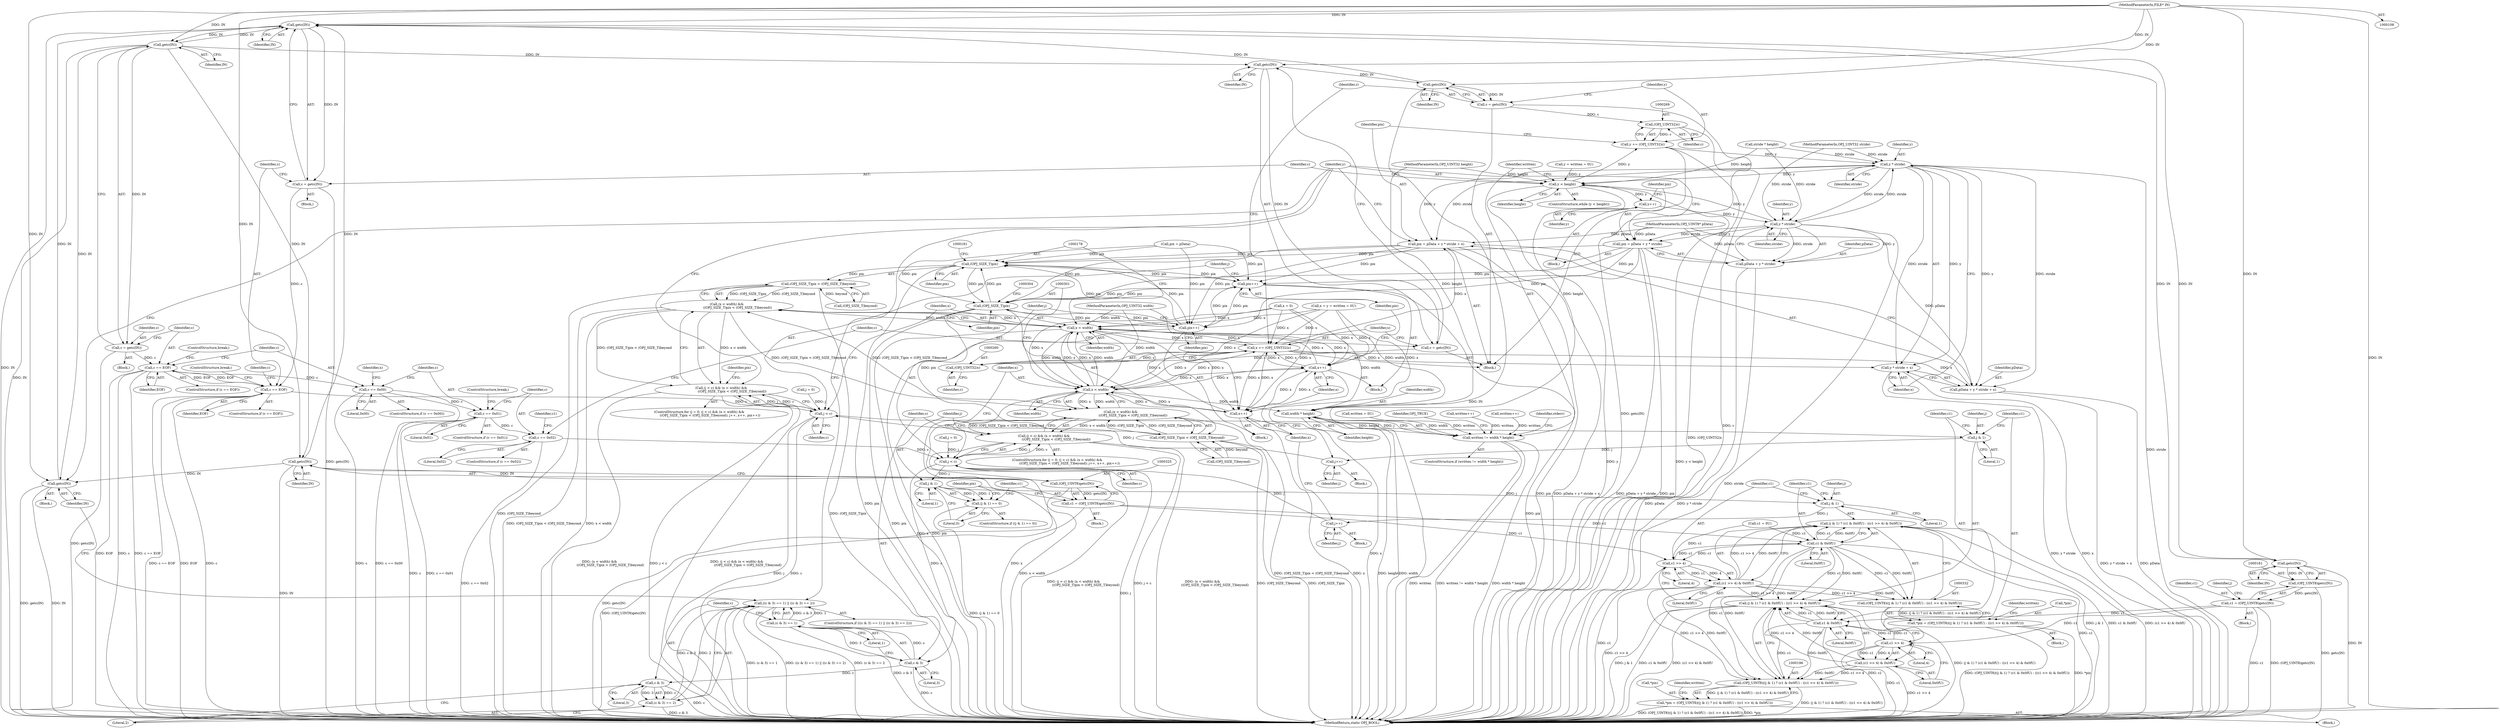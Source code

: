 digraph "0_openjpeg_cbe7384016083eac16078b359acd7a842253d503@API" {
"1000145" [label="(Call,getc(IN))"];
"1000360" [label="(Call,getc(IN))"];
"1000215" [label="(Call,getc(IN))"];
"1000145" [label="(Call,getc(IN))"];
"1000264" [label="(Call,getc(IN))"];
"1000255" [label="(Call,getc(IN))"];
"1000109" [label="(MethodParameterIn,FILE* IN)"];
"1000326" [label="(Call,getc(IN))"];
"1000162" [label="(Call,getc(IN))"];
"1000143" [label="(Call,c = getc(IN))"];
"1000148" [label="(Call,c == EOF)"];
"1000169" [label="(Call,j < c)"];
"1000168" [label="(Call,(j < c) && (x < width) &&\n                     ((OPJ_SIZE_T)pix < (OPJ_SIZE_T)beyond))"];
"1000198" [label="(Call,j & 1)"];
"1000184" [label="(Call,j++)"];
"1000218" [label="(Call,c == EOF)"];
"1000224" [label="(Call,c == 0x00)"];
"1000242" [label="(Call,c == 0x01)"];
"1000249" [label="(Call,c == 0x02)"];
"1000292" [label="(Call,j < c)"];
"1000291" [label="(Call,(j < c) && (x < width) &&\n                        ((OPJ_SIZE_T)pix < (OPJ_SIZE_T)beyond))"];
"1000317" [label="(Call,j & 1)"];
"1000316" [label="(Call,(j & 1) == 0)"];
"1000334" [label="(Call,j & 1)"];
"1000307" [label="(Call,j++)"];
"1000350" [label="(Call,c & 3)"];
"1000349" [label="(Call,(c & 3) == 1)"];
"1000348" [label="(Call,((c & 3) == 1) || ((c & 3) == 2))"];
"1000355" [label="(Call,c & 3)"];
"1000354" [label="(Call,(c & 3) == 2)"];
"1000213" [label="(Call,c = getc(IN))"];
"1000253" [label="(Call,c = getc(IN))"];
"1000259" [label="(Call,(OPJ_UINT32)c)"];
"1000257" [label="(Call,x += (OPJ_UINT32)c)"];
"1000173" [label="(Call,x < width)"];
"1000172" [label="(Call,(x < width) &&\n                     ((OPJ_SIZE_T)pix < (OPJ_SIZE_T)beyond))"];
"1000295" [label="(Call,(x < width) &&\n                        ((OPJ_SIZE_T)pix < (OPJ_SIZE_T)beyond))"];
"1000187" [label="(Call,x++)"];
"1000296" [label="(Call,x < width)"];
"1000310" [label="(Call,x++)"];
"1000365" [label="(Call,width * height)"];
"1000363" [label="(Call,written != width * height)"];
"1000271" [label="(Call,pix = pData + y * stride + x)"];
"1000177" [label="(Call,(OPJ_SIZE_T)pix)"];
"1000176" [label="(Call,(OPJ_SIZE_T)pix < (OPJ_SIZE_T)beyond)"];
"1000189" [label="(Call,pix++)"];
"1000300" [label="(Call,(OPJ_SIZE_T)pix)"];
"1000299" [label="(Call,(OPJ_SIZE_T)pix < (OPJ_SIZE_T)beyond)"];
"1000312" [label="(Call,pix++)"];
"1000273" [label="(Call,pData + y * stride + x)"];
"1000275" [label="(Call,y * stride + x)"];
"1000262" [label="(Call,c = getc(IN))"];
"1000268" [label="(Call,(OPJ_UINT32)c)"];
"1000266" [label="(Call,y += (OPJ_UINT32)c)"];
"1000276" [label="(Call,y * stride)"];
"1000138" [label="(Call,y < height)"];
"1000231" [label="(Call,y++)"];
"1000237" [label="(Call,y * stride)"];
"1000233" [label="(Call,pix = pData + y * stride)"];
"1000235" [label="(Call,pData + y * stride)"];
"1000324" [label="(Call,(OPJ_UINT8)getc(IN))"];
"1000322" [label="(Call,c1 = (OPJ_UINT8)getc(IN))"];
"1000337" [label="(Call,c1 & 0x0fU)"];
"1000195" [label="(Call,(OPJ_UINT8)((j & 1) ? (c1 & 0x0fU) : ((c1 >> 4) & 0x0fU)))"];
"1000192" [label="(Call,*pix = (OPJ_UINT8)((j & 1) ? (c1 & 0x0fU) : ((c1 >> 4) & 0x0fU)))"];
"1000197" [label="(Call,(j & 1) ? (c1 & 0x0fU) : ((c1 >> 4) & 0x0fU))"];
"1000331" [label="(Call,(OPJ_UINT8)((j & 1) ? (c1 & 0x0fU) : ((c1 >> 4) & 0x0fU)))"];
"1000328" [label="(Call,*pix = (OPJ_UINT8)((j & 1) ? (c1 & 0x0fU) : ((c1 >> 4) & 0x0fU)))"];
"1000333" [label="(Call,(j & 1) ? (c1 & 0x0fU) : ((c1 >> 4) & 0x0fU))"];
"1000341" [label="(Call,c1 >> 4)"];
"1000340" [label="(Call,(c1 >> 4) & 0x0fU)"];
"1000160" [label="(Call,(OPJ_UINT8)getc(IN))"];
"1000158" [label="(Call,c1 = (OPJ_UINT8)getc(IN))"];
"1000201" [label="(Call,c1 & 0x0fU)"];
"1000205" [label="(Call,c1 >> 4)"];
"1000204" [label="(Call,(c1 >> 4) & 0x0fU)"];
"1000224" [label="(Call,c == 0x00)"];
"1000227" [label="(Block,)"];
"1000204" [label="(Call,(c1 >> 4) & 0x0fU)"];
"1000124" [label="(Call,stride * height)"];
"1000177" [label="(Call,(OPJ_SIZE_T)pix)"];
"1000241" [label="(ControlStructure,if (c == 0x01))"];
"1000226" [label="(Literal,0x00)"];
"1000359" [label="(Block,)"];
"1000275" [label="(Call,y * stride + x)"];
"1000137" [label="(ControlStructure,while (y < height))"];
"1000279" [label="(Identifier,x)"];
"1000277" [label="(Identifier,y)"];
"1000134" [label="(Call,written = 0U)"];
"1000252" [label="(Block,)"];
"1000367" [label="(Identifier,height)"];
"1000203" [label="(Literal,0x0fU)"];
"1000264" [label="(Call,getc(IN))"];
"1000166" [label="(Identifier,j)"];
"1000257" [label="(Call,x += (OPJ_UINT32)c)"];
"1000335" [label="(Identifier,j)"];
"1000357" [label="(Literal,3)"];
"1000187" [label="(Call,x++)"];
"1000250" [label="(Identifier,c)"];
"1000272" [label="(Identifier,pix)"];
"1000183" [label="(Block,)"];
"1000127" [label="(Call,pix = pData)"];
"1000364" [label="(Identifier,written)"];
"1000201" [label="(Call,c1 & 0x0fU)"];
"1000302" [label="(Identifier,pix)"];
"1000213" [label="(Call,c = getc(IN))"];
"1000375" [label="(Identifier,OPJ_TRUE)"];
"1000233" [label="(Call,pix = pData + y * stride)"];
"1000139" [label="(Identifier,y)"];
"1000175" [label="(Identifier,width)"];
"1000298" [label="(Identifier,width)"];
"1000362" [label="(ControlStructure,if (written != width * height))"];
"1000180" [label="(Call,(OPJ_SIZE_T)beyond)"];
"1000297" [label="(Identifier,x)"];
"1000312" [label="(Call,pix++)"];
"1000109" [label="(MethodParameterIn,FILE* IN)"];
"1000132" [label="(Call,y = written = 0U)"];
"1000268" [label="(Call,(OPJ_UINT32)c)"];
"1000225" [label="(Identifier,c)"];
"1000308" [label="(Identifier,j)"];
"1000188" [label="(Identifier,x)"];
"1000172" [label="(Call,(x < width) &&\n                     ((OPJ_SIZE_T)pix < (OPJ_SIZE_T)beyond))"];
"1000355" [label="(Call,c & 3)"];
"1000246" [label="(ControlStructure,break;)"];
"1000179" [label="(Identifier,pix)"];
"1000322" [label="(Call,c1 = (OPJ_UINT8)getc(IN))"];
"1000222" [label="(ControlStructure,break;)"];
"1000316" [label="(Call,(j & 1) == 0)"];
"1000270" [label="(Identifier,c)"];
"1000185" [label="(Identifier,j)"];
"1000339" [label="(Literal,0x0fU)"];
"1000199" [label="(Identifier,j)"];
"1000165" [label="(Call,j = 0)"];
"1000209" [label="(Call,written++)"];
"1000361" [label="(Identifier,IN)"];
"1000258" [label="(Identifier,x)"];
"1000173" [label="(Call,x < width)"];
"1000330" [label="(Identifier,pix)"];
"1000299" [label="(Call,(OPJ_SIZE_T)pix < (OPJ_SIZE_T)beyond)"];
"1000194" [label="(Identifier,pix)"];
"1000336" [label="(Literal,1)"];
"1000265" [label="(Identifier,IN)"];
"1000366" [label="(Identifier,width)"];
"1000329" [label="(Call,*pix)"];
"1000168" [label="(Call,(j < c) && (x < width) &&\n                     ((OPJ_SIZE_T)pix < (OPJ_SIZE_T)beyond))"];
"1000324" [label="(Call,(OPJ_UINT8)getc(IN))"];
"1000152" [label="(ControlStructure,break;)"];
"1000253" [label="(Call,c = getc(IN))"];
"1000212" [label="(Block,)"];
"1000333" [label="(Call,(j & 1) ? (c1 & 0x0fU) : ((c1 >> 4) & 0x0fU))"];
"1000159" [label="(Identifier,c1)"];
"1000198" [label="(Call,j & 1)"];
"1000261" [label="(Identifier,c)"];
"1000140" [label="(Identifier,height)"];
"1000191" [label="(Block,)"];
"1000162" [label="(Call,getc(IN))"];
"1000327" [label="(Identifier,IN)"];
"1000217" [label="(ControlStructure,if (c == EOF))"];
"1000138" [label="(Call,y < height)"];
"1000341" [label="(Call,c1 >> 4)"];
"1000144" [label="(Identifier,c)"];
"1000229" [label="(Identifier,x)"];
"1000345" [label="(Call,written++)"];
"1000259" [label="(Call,(OPJ_UINT32)c)"];
"1000189" [label="(Call,pix++)"];
"1000376" [label="(MethodReturn,static OPJ_BOOL)"];
"1000235" [label="(Call,pData + y * stride)"];
"1000323" [label="(Identifier,c1)"];
"1000326" [label="(Call,getc(IN))"];
"1000242" [label="(Call,c == 0x01)"];
"1000306" [label="(Block,)"];
"1000352" [label="(Literal,3)"];
"1000284" [label="(Call,c1 = 0U)"];
"1000148" [label="(Call,c == EOF)"];
"1000228" [label="(Call,x = 0)"];
"1000350" [label="(Call,c & 3)"];
"1000287" [label="(ControlStructure,for (j = 0; (j < c) && (x < width) &&\n                        ((OPJ_SIZE_T)pix < (OPJ_SIZE_T)beyond); j++, x++, pix++))"];
"1000300" [label="(Call,(OPJ_SIZE_T)pix)"];
"1000303" [label="(Call,(OPJ_SIZE_T)beyond)"];
"1000232" [label="(Identifier,y)"];
"1000154" [label="(Identifier,c)"];
"1000334" [label="(Call,j & 1)"];
"1000216" [label="(Identifier,IN)"];
"1000169" [label="(Call,j < c)"];
"1000263" [label="(Identifier,c)"];
"1000143" [label="(Call,c = getc(IN))"];
"1000190" [label="(Identifier,pix)"];
"1000267" [label="(Identifier,y)"];
"1000254" [label="(Identifier,c)"];
"1000285" [label="(Identifier,c1)"];
"1000291" [label="(Call,(j < c) && (x < width) &&\n                        ((OPJ_SIZE_T)pix < (OPJ_SIZE_T)beyond))"];
"1000141" [label="(Block,)"];
"1000200" [label="(Literal,1)"];
"1000186" [label="(Block,)"];
"1000184" [label="(Call,j++)"];
"1000309" [label="(Block,)"];
"1000195" [label="(Call,(OPJ_UINT8)((j & 1) ? (c1 & 0x0fU) : ((c1 >> 4) & 0x0fU)))"];
"1000342" [label="(Identifier,c1)"];
"1000343" [label="(Literal,4)"];
"1000314" [label="(Block,)"];
"1000155" [label="(Block,)"];
"1000337" [label="(Call,c1 & 0x0fU)"];
"1000292" [label="(Call,j < c)"];
"1000110" [label="(MethodParameterIn,OPJ_UINT8* pData)"];
"1000315" [label="(ControlStructure,if ((j & 1) == 0))"];
"1000266" [label="(Call,y += (OPJ_UINT32)c)"];
"1000344" [label="(Literal,0x0fU)"];
"1000234" [label="(Identifier,pix)"];
"1000197" [label="(Call,(j & 1) ? (c1 & 0x0fU) : ((c1 >> 4) & 0x0fU))"];
"1000248" [label="(ControlStructure,if (c == 0x02))"];
"1000244" [label="(Literal,0x01)"];
"1000318" [label="(Identifier,j)"];
"1000176" [label="(Call,(OPJ_SIZE_T)pix < (OPJ_SIZE_T)beyond)"];
"1000363" [label="(Call,written != width * height)"];
"1000170" [label="(Identifier,j)"];
"1000146" [label="(Identifier,IN)"];
"1000351" [label="(Identifier,c)"];
"1000112" [label="(MethodParameterIn,OPJ_UINT32 width)"];
"1000346" [label="(Identifier,written)"];
"1000158" [label="(Call,c1 = (OPJ_UINT8)getc(IN))"];
"1000349" [label="(Call,(c & 3) == 1)"];
"1000163" [label="(Identifier,IN)"];
"1000149" [label="(Identifier,c)"];
"1000271" [label="(Call,pix = pData + y * stride + x)"];
"1000238" [label="(Identifier,y)"];
"1000293" [label="(Identifier,j)"];
"1000223" [label="(ControlStructure,if (c == 0x00))"];
"1000365" [label="(Call,width * height)"];
"1000147" [label="(ControlStructure,if (c == EOF))"];
"1000193" [label="(Call,*pix)"];
"1000276" [label="(Call,y * stride)"];
"1000207" [label="(Literal,4)"];
"1000262" [label="(Call,c = getc(IN))"];
"1000320" [label="(Literal,0)"];
"1000347" [label="(ControlStructure,if (((c & 3) == 1) || ((c & 3) == 2)))"];
"1000255" [label="(Call,getc(IN))"];
"1000294" [label="(Identifier,c)"];
"1000288" [label="(Call,j = 0)"];
"1000338" [label="(Identifier,c1)"];
"1000192" [label="(Call,*pix = (OPJ_UINT8)((j & 1) ? (c1 & 0x0fU) : ((c1 >> 4) & 0x0fU)))"];
"1000239" [label="(Identifier,stride)"];
"1000348" [label="(Call,((c & 3) == 1) || ((c & 3) == 2))"];
"1000321" [label="(Block,)"];
"1000220" [label="(Identifier,EOF)"];
"1000150" [label="(Identifier,EOF)"];
"1000218" [label="(Call,c == EOF)"];
"1000313" [label="(Identifier,pix)"];
"1000210" [label="(Identifier,written)"];
"1000295" [label="(Call,(x < width) &&\n                        ((OPJ_SIZE_T)pix < (OPJ_SIZE_T)beyond))"];
"1000296" [label="(Call,x < width)"];
"1000354" [label="(Call,(c & 3) == 2)"];
"1000164" [label="(ControlStructure,for (j = 0; (j < c) && (x < width) &&\n                     ((OPJ_SIZE_T)pix < (OPJ_SIZE_T)beyond); j++, x++, pix++))"];
"1000174" [label="(Identifier,x)"];
"1000251" [label="(Literal,0x02)"];
"1000256" [label="(Identifier,IN)"];
"1000219" [label="(Identifier,c)"];
"1000145" [label="(Call,getc(IN))"];
"1000171" [label="(Identifier,c)"];
"1000311" [label="(Identifier,x)"];
"1000214" [label="(Identifier,c)"];
"1000130" [label="(Call,x = y = written = 0U)"];
"1000205" [label="(Call,c1 >> 4)"];
"1000236" [label="(Identifier,pData)"];
"1000328" [label="(Call,*pix = (OPJ_UINT8)((j & 1) ? (c1 & 0x0fU) : ((c1 >> 4) & 0x0fU)))"];
"1000249" [label="(Call,c == 0x02)"];
"1000370" [label="(Identifier,stderr)"];
"1000273" [label="(Call,pData + y * stride + x)"];
"1000356" [label="(Identifier,c)"];
"1000358" [label="(Literal,2)"];
"1000111" [label="(MethodParameterIn,OPJ_UINT32 stride)"];
"1000231" [label="(Call,y++)"];
"1000215" [label="(Call,getc(IN))"];
"1000237" [label="(Call,y * stride)"];
"1000206" [label="(Identifier,c1)"];
"1000319" [label="(Literal,1)"];
"1000331" [label="(Call,(OPJ_UINT8)((j & 1) ? (c1 & 0x0fU) : ((c1 >> 4) & 0x0fU)))"];
"1000113" [label="(MethodParameterIn,OPJ_UINT32 height)"];
"1000243" [label="(Identifier,c)"];
"1000340" [label="(Call,(c1 >> 4) & 0x0fU)"];
"1000317" [label="(Call,j & 1)"];
"1000360" [label="(Call,getc(IN))"];
"1000208" [label="(Literal,0x0fU)"];
"1000278" [label="(Identifier,stride)"];
"1000160" [label="(Call,(OPJ_UINT8)getc(IN))"];
"1000307" [label="(Call,j++)"];
"1000353" [label="(Literal,1)"];
"1000202" [label="(Identifier,c1)"];
"1000274" [label="(Identifier,pData)"];
"1000310" [label="(Call,x++)"];
"1000145" -> "1000143"  [label="AST: "];
"1000145" -> "1000146"  [label="CFG: "];
"1000146" -> "1000145"  [label="AST: "];
"1000143" -> "1000145"  [label="CFG: "];
"1000145" -> "1000376"  [label="DDG: IN"];
"1000145" -> "1000143"  [label="DDG: IN"];
"1000360" -> "1000145"  [label="DDG: IN"];
"1000215" -> "1000145"  [label="DDG: IN"];
"1000264" -> "1000145"  [label="DDG: IN"];
"1000326" -> "1000145"  [label="DDG: IN"];
"1000162" -> "1000145"  [label="DDG: IN"];
"1000109" -> "1000145"  [label="DDG: IN"];
"1000145" -> "1000162"  [label="DDG: IN"];
"1000145" -> "1000215"  [label="DDG: IN"];
"1000360" -> "1000359"  [label="AST: "];
"1000360" -> "1000361"  [label="CFG: "];
"1000361" -> "1000360"  [label="AST: "];
"1000139" -> "1000360"  [label="CFG: "];
"1000360" -> "1000376"  [label="DDG: IN"];
"1000360" -> "1000376"  [label="DDG: getc(IN)"];
"1000215" -> "1000360"  [label="DDG: IN"];
"1000326" -> "1000360"  [label="DDG: IN"];
"1000109" -> "1000360"  [label="DDG: IN"];
"1000215" -> "1000213"  [label="AST: "];
"1000215" -> "1000216"  [label="CFG: "];
"1000216" -> "1000215"  [label="AST: "];
"1000213" -> "1000215"  [label="CFG: "];
"1000215" -> "1000376"  [label="DDG: IN"];
"1000215" -> "1000213"  [label="DDG: IN"];
"1000109" -> "1000215"  [label="DDG: IN"];
"1000215" -> "1000255"  [label="DDG: IN"];
"1000215" -> "1000326"  [label="DDG: IN"];
"1000264" -> "1000262"  [label="AST: "];
"1000264" -> "1000265"  [label="CFG: "];
"1000265" -> "1000264"  [label="AST: "];
"1000262" -> "1000264"  [label="CFG: "];
"1000264" -> "1000376"  [label="DDG: IN"];
"1000264" -> "1000262"  [label="DDG: IN"];
"1000255" -> "1000264"  [label="DDG: IN"];
"1000109" -> "1000264"  [label="DDG: IN"];
"1000255" -> "1000253"  [label="AST: "];
"1000255" -> "1000256"  [label="CFG: "];
"1000256" -> "1000255"  [label="AST: "];
"1000253" -> "1000255"  [label="CFG: "];
"1000255" -> "1000253"  [label="DDG: IN"];
"1000109" -> "1000255"  [label="DDG: IN"];
"1000109" -> "1000108"  [label="AST: "];
"1000109" -> "1000376"  [label="DDG: IN"];
"1000109" -> "1000162"  [label="DDG: IN"];
"1000109" -> "1000326"  [label="DDG: IN"];
"1000326" -> "1000324"  [label="AST: "];
"1000326" -> "1000327"  [label="CFG: "];
"1000327" -> "1000326"  [label="AST: "];
"1000324" -> "1000326"  [label="CFG: "];
"1000326" -> "1000376"  [label="DDG: IN"];
"1000326" -> "1000324"  [label="DDG: IN"];
"1000162" -> "1000160"  [label="AST: "];
"1000162" -> "1000163"  [label="CFG: "];
"1000163" -> "1000162"  [label="AST: "];
"1000160" -> "1000162"  [label="CFG: "];
"1000162" -> "1000376"  [label="DDG: IN"];
"1000162" -> "1000160"  [label="DDG: IN"];
"1000143" -> "1000141"  [label="AST: "];
"1000144" -> "1000143"  [label="AST: "];
"1000149" -> "1000143"  [label="CFG: "];
"1000143" -> "1000376"  [label="DDG: getc(IN)"];
"1000143" -> "1000148"  [label="DDG: c"];
"1000148" -> "1000147"  [label="AST: "];
"1000148" -> "1000150"  [label="CFG: "];
"1000149" -> "1000148"  [label="AST: "];
"1000150" -> "1000148"  [label="AST: "];
"1000152" -> "1000148"  [label="CFG: "];
"1000154" -> "1000148"  [label="CFG: "];
"1000148" -> "1000376"  [label="DDG: c"];
"1000148" -> "1000376"  [label="DDG: c == EOF"];
"1000148" -> "1000376"  [label="DDG: EOF"];
"1000218" -> "1000148"  [label="DDG: EOF"];
"1000148" -> "1000169"  [label="DDG: c"];
"1000148" -> "1000218"  [label="DDG: EOF"];
"1000169" -> "1000168"  [label="AST: "];
"1000169" -> "1000171"  [label="CFG: "];
"1000170" -> "1000169"  [label="AST: "];
"1000171" -> "1000169"  [label="AST: "];
"1000174" -> "1000169"  [label="CFG: "];
"1000168" -> "1000169"  [label="CFG: "];
"1000169" -> "1000376"  [label="DDG: c"];
"1000169" -> "1000376"  [label="DDG: j"];
"1000169" -> "1000168"  [label="DDG: j"];
"1000169" -> "1000168"  [label="DDG: c"];
"1000184" -> "1000169"  [label="DDG: j"];
"1000165" -> "1000169"  [label="DDG: j"];
"1000169" -> "1000198"  [label="DDG: j"];
"1000168" -> "1000164"  [label="AST: "];
"1000168" -> "1000172"  [label="CFG: "];
"1000172" -> "1000168"  [label="AST: "];
"1000139" -> "1000168"  [label="CFG: "];
"1000194" -> "1000168"  [label="CFG: "];
"1000168" -> "1000376"  [label="DDG: (j < c) && (x < width) &&\n                     ((OPJ_SIZE_T)pix < (OPJ_SIZE_T)beyond)"];
"1000168" -> "1000376"  [label="DDG: (x < width) &&\n                     ((OPJ_SIZE_T)pix < (OPJ_SIZE_T)beyond)"];
"1000168" -> "1000376"  [label="DDG: j < c"];
"1000172" -> "1000168"  [label="DDG: x < width"];
"1000172" -> "1000168"  [label="DDG: (OPJ_SIZE_T)pix < (OPJ_SIZE_T)beyond"];
"1000198" -> "1000197"  [label="AST: "];
"1000198" -> "1000200"  [label="CFG: "];
"1000199" -> "1000198"  [label="AST: "];
"1000200" -> "1000198"  [label="AST: "];
"1000202" -> "1000198"  [label="CFG: "];
"1000206" -> "1000198"  [label="CFG: "];
"1000198" -> "1000184"  [label="DDG: j"];
"1000184" -> "1000183"  [label="AST: "];
"1000184" -> "1000185"  [label="CFG: "];
"1000185" -> "1000184"  [label="AST: "];
"1000188" -> "1000184"  [label="CFG: "];
"1000218" -> "1000217"  [label="AST: "];
"1000218" -> "1000220"  [label="CFG: "];
"1000219" -> "1000218"  [label="AST: "];
"1000220" -> "1000218"  [label="AST: "];
"1000222" -> "1000218"  [label="CFG: "];
"1000225" -> "1000218"  [label="CFG: "];
"1000218" -> "1000376"  [label="DDG: c"];
"1000218" -> "1000376"  [label="DDG: c == EOF"];
"1000218" -> "1000376"  [label="DDG: EOF"];
"1000213" -> "1000218"  [label="DDG: c"];
"1000218" -> "1000224"  [label="DDG: c"];
"1000224" -> "1000223"  [label="AST: "];
"1000224" -> "1000226"  [label="CFG: "];
"1000225" -> "1000224"  [label="AST: "];
"1000226" -> "1000224"  [label="AST: "];
"1000229" -> "1000224"  [label="CFG: "];
"1000243" -> "1000224"  [label="CFG: "];
"1000224" -> "1000376"  [label="DDG: c"];
"1000224" -> "1000376"  [label="DDG: c == 0x00"];
"1000224" -> "1000242"  [label="DDG: c"];
"1000242" -> "1000241"  [label="AST: "];
"1000242" -> "1000244"  [label="CFG: "];
"1000243" -> "1000242"  [label="AST: "];
"1000244" -> "1000242"  [label="AST: "];
"1000246" -> "1000242"  [label="CFG: "];
"1000250" -> "1000242"  [label="CFG: "];
"1000242" -> "1000376"  [label="DDG: c == 0x01"];
"1000242" -> "1000376"  [label="DDG: c"];
"1000242" -> "1000249"  [label="DDG: c"];
"1000249" -> "1000248"  [label="AST: "];
"1000249" -> "1000251"  [label="CFG: "];
"1000250" -> "1000249"  [label="AST: "];
"1000251" -> "1000249"  [label="AST: "];
"1000254" -> "1000249"  [label="CFG: "];
"1000285" -> "1000249"  [label="CFG: "];
"1000249" -> "1000376"  [label="DDG: c == 0x02"];
"1000249" -> "1000292"  [label="DDG: c"];
"1000292" -> "1000291"  [label="AST: "];
"1000292" -> "1000294"  [label="CFG: "];
"1000293" -> "1000292"  [label="AST: "];
"1000294" -> "1000292"  [label="AST: "];
"1000297" -> "1000292"  [label="CFG: "];
"1000291" -> "1000292"  [label="CFG: "];
"1000292" -> "1000376"  [label="DDG: j"];
"1000292" -> "1000291"  [label="DDG: j"];
"1000292" -> "1000291"  [label="DDG: c"];
"1000288" -> "1000292"  [label="DDG: j"];
"1000307" -> "1000292"  [label="DDG: j"];
"1000292" -> "1000317"  [label="DDG: j"];
"1000292" -> "1000350"  [label="DDG: c"];
"1000291" -> "1000287"  [label="AST: "];
"1000291" -> "1000295"  [label="CFG: "];
"1000295" -> "1000291"  [label="AST: "];
"1000318" -> "1000291"  [label="CFG: "];
"1000351" -> "1000291"  [label="CFG: "];
"1000291" -> "1000376"  [label="DDG: (j < c) && (x < width) &&\n                        ((OPJ_SIZE_T)pix < (OPJ_SIZE_T)beyond)"];
"1000291" -> "1000376"  [label="DDG: j < c"];
"1000291" -> "1000376"  [label="DDG: (x < width) &&\n                        ((OPJ_SIZE_T)pix < (OPJ_SIZE_T)beyond)"];
"1000295" -> "1000291"  [label="DDG: x < width"];
"1000295" -> "1000291"  [label="DDG: (OPJ_SIZE_T)pix < (OPJ_SIZE_T)beyond"];
"1000317" -> "1000316"  [label="AST: "];
"1000317" -> "1000319"  [label="CFG: "];
"1000318" -> "1000317"  [label="AST: "];
"1000319" -> "1000317"  [label="AST: "];
"1000320" -> "1000317"  [label="CFG: "];
"1000317" -> "1000316"  [label="DDG: j"];
"1000317" -> "1000316"  [label="DDG: 1"];
"1000317" -> "1000334"  [label="DDG: j"];
"1000316" -> "1000315"  [label="AST: "];
"1000316" -> "1000320"  [label="CFG: "];
"1000320" -> "1000316"  [label="AST: "];
"1000323" -> "1000316"  [label="CFG: "];
"1000330" -> "1000316"  [label="CFG: "];
"1000316" -> "1000376"  [label="DDG: (j & 1) == 0"];
"1000334" -> "1000333"  [label="AST: "];
"1000334" -> "1000336"  [label="CFG: "];
"1000335" -> "1000334"  [label="AST: "];
"1000336" -> "1000334"  [label="AST: "];
"1000338" -> "1000334"  [label="CFG: "];
"1000342" -> "1000334"  [label="CFG: "];
"1000334" -> "1000307"  [label="DDG: j"];
"1000307" -> "1000306"  [label="AST: "];
"1000307" -> "1000308"  [label="CFG: "];
"1000308" -> "1000307"  [label="AST: "];
"1000311" -> "1000307"  [label="CFG: "];
"1000350" -> "1000349"  [label="AST: "];
"1000350" -> "1000352"  [label="CFG: "];
"1000351" -> "1000350"  [label="AST: "];
"1000352" -> "1000350"  [label="AST: "];
"1000353" -> "1000350"  [label="CFG: "];
"1000350" -> "1000376"  [label="DDG: c"];
"1000350" -> "1000349"  [label="DDG: c"];
"1000350" -> "1000349"  [label="DDG: 3"];
"1000350" -> "1000355"  [label="DDG: c"];
"1000349" -> "1000348"  [label="AST: "];
"1000349" -> "1000353"  [label="CFG: "];
"1000353" -> "1000349"  [label="AST: "];
"1000356" -> "1000349"  [label="CFG: "];
"1000348" -> "1000349"  [label="CFG: "];
"1000349" -> "1000376"  [label="DDG: c & 3"];
"1000349" -> "1000348"  [label="DDG: c & 3"];
"1000349" -> "1000348"  [label="DDG: 1"];
"1000348" -> "1000347"  [label="AST: "];
"1000348" -> "1000354"  [label="CFG: "];
"1000354" -> "1000348"  [label="AST: "];
"1000139" -> "1000348"  [label="CFG: "];
"1000361" -> "1000348"  [label="CFG: "];
"1000348" -> "1000376"  [label="DDG: (c & 3) == 1"];
"1000348" -> "1000376"  [label="DDG: ((c & 3) == 1) || ((c & 3) == 2)"];
"1000348" -> "1000376"  [label="DDG: (c & 3) == 2"];
"1000354" -> "1000348"  [label="DDG: c & 3"];
"1000354" -> "1000348"  [label="DDG: 2"];
"1000355" -> "1000354"  [label="AST: "];
"1000355" -> "1000357"  [label="CFG: "];
"1000356" -> "1000355"  [label="AST: "];
"1000357" -> "1000355"  [label="AST: "];
"1000358" -> "1000355"  [label="CFG: "];
"1000355" -> "1000376"  [label="DDG: c"];
"1000355" -> "1000354"  [label="DDG: c"];
"1000355" -> "1000354"  [label="DDG: 3"];
"1000354" -> "1000358"  [label="CFG: "];
"1000358" -> "1000354"  [label="AST: "];
"1000354" -> "1000376"  [label="DDG: c & 3"];
"1000213" -> "1000212"  [label="AST: "];
"1000214" -> "1000213"  [label="AST: "];
"1000219" -> "1000213"  [label="CFG: "];
"1000213" -> "1000376"  [label="DDG: getc(IN)"];
"1000253" -> "1000252"  [label="AST: "];
"1000254" -> "1000253"  [label="AST: "];
"1000258" -> "1000253"  [label="CFG: "];
"1000253" -> "1000259"  [label="DDG: c"];
"1000259" -> "1000257"  [label="AST: "];
"1000259" -> "1000261"  [label="CFG: "];
"1000260" -> "1000259"  [label="AST: "];
"1000261" -> "1000259"  [label="AST: "];
"1000257" -> "1000259"  [label="CFG: "];
"1000259" -> "1000257"  [label="DDG: c"];
"1000257" -> "1000252"  [label="AST: "];
"1000258" -> "1000257"  [label="AST: "];
"1000263" -> "1000257"  [label="CFG: "];
"1000257" -> "1000173"  [label="DDG: x"];
"1000257" -> "1000187"  [label="DDG: x"];
"1000187" -> "1000257"  [label="DDG: x"];
"1000310" -> "1000257"  [label="DDG: x"];
"1000228" -> "1000257"  [label="DDG: x"];
"1000296" -> "1000257"  [label="DDG: x"];
"1000173" -> "1000257"  [label="DDG: x"];
"1000130" -> "1000257"  [label="DDG: x"];
"1000257" -> "1000271"  [label="DDG: x"];
"1000257" -> "1000273"  [label="DDG: x"];
"1000257" -> "1000275"  [label="DDG: x"];
"1000257" -> "1000296"  [label="DDG: x"];
"1000257" -> "1000310"  [label="DDG: x"];
"1000173" -> "1000172"  [label="AST: "];
"1000173" -> "1000175"  [label="CFG: "];
"1000174" -> "1000173"  [label="AST: "];
"1000175" -> "1000173"  [label="AST: "];
"1000178" -> "1000173"  [label="CFG: "];
"1000172" -> "1000173"  [label="CFG: "];
"1000173" -> "1000376"  [label="DDG: x"];
"1000173" -> "1000172"  [label="DDG: x"];
"1000173" -> "1000172"  [label="DDG: width"];
"1000187" -> "1000173"  [label="DDG: x"];
"1000310" -> "1000173"  [label="DDG: x"];
"1000228" -> "1000173"  [label="DDG: x"];
"1000296" -> "1000173"  [label="DDG: x"];
"1000296" -> "1000173"  [label="DDG: width"];
"1000130" -> "1000173"  [label="DDG: x"];
"1000112" -> "1000173"  [label="DDG: width"];
"1000173" -> "1000187"  [label="DDG: x"];
"1000173" -> "1000296"  [label="DDG: x"];
"1000173" -> "1000296"  [label="DDG: width"];
"1000173" -> "1000310"  [label="DDG: x"];
"1000173" -> "1000365"  [label="DDG: width"];
"1000172" -> "1000176"  [label="CFG: "];
"1000176" -> "1000172"  [label="AST: "];
"1000172" -> "1000376"  [label="DDG: (OPJ_SIZE_T)pix < (OPJ_SIZE_T)beyond"];
"1000172" -> "1000376"  [label="DDG: x < width"];
"1000295" -> "1000172"  [label="DDG: (OPJ_SIZE_T)pix < (OPJ_SIZE_T)beyond"];
"1000176" -> "1000172"  [label="DDG: (OPJ_SIZE_T)pix"];
"1000176" -> "1000172"  [label="DDG: (OPJ_SIZE_T)beyond"];
"1000172" -> "1000295"  [label="DDG: (OPJ_SIZE_T)pix < (OPJ_SIZE_T)beyond"];
"1000295" -> "1000296"  [label="CFG: "];
"1000295" -> "1000299"  [label="CFG: "];
"1000296" -> "1000295"  [label="AST: "];
"1000299" -> "1000295"  [label="AST: "];
"1000295" -> "1000376"  [label="DDG: x < width"];
"1000295" -> "1000376"  [label="DDG: (OPJ_SIZE_T)pix < (OPJ_SIZE_T)beyond"];
"1000296" -> "1000295"  [label="DDG: x"];
"1000296" -> "1000295"  [label="DDG: width"];
"1000299" -> "1000295"  [label="DDG: (OPJ_SIZE_T)pix"];
"1000299" -> "1000295"  [label="DDG: (OPJ_SIZE_T)beyond"];
"1000187" -> "1000186"  [label="AST: "];
"1000187" -> "1000188"  [label="CFG: "];
"1000188" -> "1000187"  [label="AST: "];
"1000190" -> "1000187"  [label="CFG: "];
"1000187" -> "1000376"  [label="DDG: x"];
"1000310" -> "1000187"  [label="DDG: x"];
"1000228" -> "1000187"  [label="DDG: x"];
"1000296" -> "1000187"  [label="DDG: x"];
"1000130" -> "1000187"  [label="DDG: x"];
"1000187" -> "1000296"  [label="DDG: x"];
"1000187" -> "1000310"  [label="DDG: x"];
"1000296" -> "1000298"  [label="CFG: "];
"1000297" -> "1000296"  [label="AST: "];
"1000298" -> "1000296"  [label="AST: "];
"1000301" -> "1000296"  [label="CFG: "];
"1000296" -> "1000376"  [label="DDG: x"];
"1000310" -> "1000296"  [label="DDG: x"];
"1000228" -> "1000296"  [label="DDG: x"];
"1000130" -> "1000296"  [label="DDG: x"];
"1000112" -> "1000296"  [label="DDG: width"];
"1000296" -> "1000310"  [label="DDG: x"];
"1000296" -> "1000365"  [label="DDG: width"];
"1000310" -> "1000309"  [label="AST: "];
"1000310" -> "1000311"  [label="CFG: "];
"1000311" -> "1000310"  [label="AST: "];
"1000313" -> "1000310"  [label="CFG: "];
"1000310" -> "1000376"  [label="DDG: x"];
"1000228" -> "1000310"  [label="DDG: x"];
"1000130" -> "1000310"  [label="DDG: x"];
"1000365" -> "1000363"  [label="AST: "];
"1000365" -> "1000367"  [label="CFG: "];
"1000366" -> "1000365"  [label="AST: "];
"1000367" -> "1000365"  [label="AST: "];
"1000363" -> "1000365"  [label="CFG: "];
"1000365" -> "1000376"  [label="DDG: height"];
"1000365" -> "1000376"  [label="DDG: width"];
"1000365" -> "1000363"  [label="DDG: width"];
"1000365" -> "1000363"  [label="DDG: height"];
"1000112" -> "1000365"  [label="DDG: width"];
"1000138" -> "1000365"  [label="DDG: height"];
"1000113" -> "1000365"  [label="DDG: height"];
"1000363" -> "1000362"  [label="AST: "];
"1000364" -> "1000363"  [label="AST: "];
"1000370" -> "1000363"  [label="CFG: "];
"1000375" -> "1000363"  [label="CFG: "];
"1000363" -> "1000376"  [label="DDG: width * height"];
"1000363" -> "1000376"  [label="DDG: written"];
"1000363" -> "1000376"  [label="DDG: written != width * height"];
"1000209" -> "1000363"  [label="DDG: written"];
"1000134" -> "1000363"  [label="DDG: written"];
"1000345" -> "1000363"  [label="DDG: written"];
"1000271" -> "1000252"  [label="AST: "];
"1000271" -> "1000273"  [label="CFG: "];
"1000272" -> "1000271"  [label="AST: "];
"1000273" -> "1000271"  [label="AST: "];
"1000139" -> "1000271"  [label="CFG: "];
"1000271" -> "1000376"  [label="DDG: pData + y * stride + x"];
"1000271" -> "1000376"  [label="DDG: pix"];
"1000271" -> "1000177"  [label="DDG: pix"];
"1000271" -> "1000189"  [label="DDG: pix"];
"1000110" -> "1000271"  [label="DDG: pData"];
"1000276" -> "1000271"  [label="DDG: y"];
"1000276" -> "1000271"  [label="DDG: stride"];
"1000271" -> "1000300"  [label="DDG: pix"];
"1000271" -> "1000312"  [label="DDG: pix"];
"1000177" -> "1000176"  [label="AST: "];
"1000177" -> "1000179"  [label="CFG: "];
"1000178" -> "1000177"  [label="AST: "];
"1000179" -> "1000177"  [label="AST: "];
"1000181" -> "1000177"  [label="CFG: "];
"1000177" -> "1000376"  [label="DDG: pix"];
"1000177" -> "1000176"  [label="DDG: pix"];
"1000189" -> "1000177"  [label="DDG: pix"];
"1000312" -> "1000177"  [label="DDG: pix"];
"1000300" -> "1000177"  [label="DDG: pix"];
"1000233" -> "1000177"  [label="DDG: pix"];
"1000127" -> "1000177"  [label="DDG: pix"];
"1000177" -> "1000189"  [label="DDG: pix"];
"1000177" -> "1000300"  [label="DDG: pix"];
"1000177" -> "1000312"  [label="DDG: pix"];
"1000176" -> "1000180"  [label="CFG: "];
"1000180" -> "1000176"  [label="AST: "];
"1000176" -> "1000376"  [label="DDG: (OPJ_SIZE_T)beyond"];
"1000176" -> "1000376"  [label="DDG: (OPJ_SIZE_T)pix"];
"1000180" -> "1000176"  [label="DDG: beyond"];
"1000189" -> "1000186"  [label="AST: "];
"1000189" -> "1000190"  [label="CFG: "];
"1000190" -> "1000189"  [label="AST: "];
"1000170" -> "1000189"  [label="CFG: "];
"1000189" -> "1000376"  [label="DDG: pix"];
"1000312" -> "1000189"  [label="DDG: pix"];
"1000300" -> "1000189"  [label="DDG: pix"];
"1000233" -> "1000189"  [label="DDG: pix"];
"1000127" -> "1000189"  [label="DDG: pix"];
"1000189" -> "1000300"  [label="DDG: pix"];
"1000189" -> "1000312"  [label="DDG: pix"];
"1000300" -> "1000299"  [label="AST: "];
"1000300" -> "1000302"  [label="CFG: "];
"1000301" -> "1000300"  [label="AST: "];
"1000302" -> "1000300"  [label="AST: "];
"1000304" -> "1000300"  [label="CFG: "];
"1000300" -> "1000376"  [label="DDG: pix"];
"1000300" -> "1000299"  [label="DDG: pix"];
"1000312" -> "1000300"  [label="DDG: pix"];
"1000233" -> "1000300"  [label="DDG: pix"];
"1000127" -> "1000300"  [label="DDG: pix"];
"1000300" -> "1000312"  [label="DDG: pix"];
"1000299" -> "1000303"  [label="CFG: "];
"1000303" -> "1000299"  [label="AST: "];
"1000299" -> "1000376"  [label="DDG: (OPJ_SIZE_T)beyond"];
"1000299" -> "1000376"  [label="DDG: (OPJ_SIZE_T)pix"];
"1000303" -> "1000299"  [label="DDG: beyond"];
"1000312" -> "1000309"  [label="AST: "];
"1000312" -> "1000313"  [label="CFG: "];
"1000313" -> "1000312"  [label="AST: "];
"1000293" -> "1000312"  [label="CFG: "];
"1000312" -> "1000376"  [label="DDG: pix"];
"1000233" -> "1000312"  [label="DDG: pix"];
"1000127" -> "1000312"  [label="DDG: pix"];
"1000273" -> "1000275"  [label="CFG: "];
"1000274" -> "1000273"  [label="AST: "];
"1000275" -> "1000273"  [label="AST: "];
"1000273" -> "1000376"  [label="DDG: y * stride + x"];
"1000273" -> "1000376"  [label="DDG: pData"];
"1000110" -> "1000273"  [label="DDG: pData"];
"1000276" -> "1000273"  [label="DDG: y"];
"1000276" -> "1000273"  [label="DDG: stride"];
"1000275" -> "1000279"  [label="CFG: "];
"1000276" -> "1000275"  [label="AST: "];
"1000279" -> "1000275"  [label="AST: "];
"1000275" -> "1000376"  [label="DDG: y * stride"];
"1000275" -> "1000376"  [label="DDG: x"];
"1000276" -> "1000275"  [label="DDG: y"];
"1000276" -> "1000275"  [label="DDG: stride"];
"1000262" -> "1000252"  [label="AST: "];
"1000263" -> "1000262"  [label="AST: "];
"1000267" -> "1000262"  [label="CFG: "];
"1000262" -> "1000376"  [label="DDG: getc(IN)"];
"1000262" -> "1000268"  [label="DDG: c"];
"1000268" -> "1000266"  [label="AST: "];
"1000268" -> "1000270"  [label="CFG: "];
"1000269" -> "1000268"  [label="AST: "];
"1000270" -> "1000268"  [label="AST: "];
"1000266" -> "1000268"  [label="CFG: "];
"1000268" -> "1000376"  [label="DDG: c"];
"1000268" -> "1000266"  [label="DDG: c"];
"1000266" -> "1000252"  [label="AST: "];
"1000267" -> "1000266"  [label="AST: "];
"1000272" -> "1000266"  [label="CFG: "];
"1000266" -> "1000376"  [label="DDG: (OPJ_UINT32)c"];
"1000138" -> "1000266"  [label="DDG: y"];
"1000266" -> "1000276"  [label="DDG: y"];
"1000276" -> "1000278"  [label="CFG: "];
"1000277" -> "1000276"  [label="AST: "];
"1000278" -> "1000276"  [label="AST: "];
"1000279" -> "1000276"  [label="CFG: "];
"1000276" -> "1000376"  [label="DDG: stride"];
"1000276" -> "1000138"  [label="DDG: y"];
"1000276" -> "1000237"  [label="DDG: stride"];
"1000124" -> "1000276"  [label="DDG: stride"];
"1000237" -> "1000276"  [label="DDG: stride"];
"1000111" -> "1000276"  [label="DDG: stride"];
"1000138" -> "1000137"  [label="AST: "];
"1000138" -> "1000140"  [label="CFG: "];
"1000139" -> "1000138"  [label="AST: "];
"1000140" -> "1000138"  [label="AST: "];
"1000144" -> "1000138"  [label="CFG: "];
"1000364" -> "1000138"  [label="CFG: "];
"1000138" -> "1000376"  [label="DDG: y"];
"1000138" -> "1000376"  [label="DDG: y < height"];
"1000237" -> "1000138"  [label="DDG: y"];
"1000132" -> "1000138"  [label="DDG: y"];
"1000124" -> "1000138"  [label="DDG: height"];
"1000113" -> "1000138"  [label="DDG: height"];
"1000138" -> "1000231"  [label="DDG: y"];
"1000231" -> "1000227"  [label="AST: "];
"1000231" -> "1000232"  [label="CFG: "];
"1000232" -> "1000231"  [label="AST: "];
"1000234" -> "1000231"  [label="CFG: "];
"1000231" -> "1000237"  [label="DDG: y"];
"1000237" -> "1000235"  [label="AST: "];
"1000237" -> "1000239"  [label="CFG: "];
"1000238" -> "1000237"  [label="AST: "];
"1000239" -> "1000237"  [label="AST: "];
"1000235" -> "1000237"  [label="CFG: "];
"1000237" -> "1000376"  [label="DDG: stride"];
"1000237" -> "1000233"  [label="DDG: y"];
"1000237" -> "1000233"  [label="DDG: stride"];
"1000237" -> "1000235"  [label="DDG: y"];
"1000237" -> "1000235"  [label="DDG: stride"];
"1000124" -> "1000237"  [label="DDG: stride"];
"1000111" -> "1000237"  [label="DDG: stride"];
"1000233" -> "1000227"  [label="AST: "];
"1000233" -> "1000235"  [label="CFG: "];
"1000234" -> "1000233"  [label="AST: "];
"1000235" -> "1000233"  [label="AST: "];
"1000139" -> "1000233"  [label="CFG: "];
"1000233" -> "1000376"  [label="DDG: pData + y * stride"];
"1000233" -> "1000376"  [label="DDG: pix"];
"1000110" -> "1000233"  [label="DDG: pData"];
"1000236" -> "1000235"  [label="AST: "];
"1000235" -> "1000376"  [label="DDG: y * stride"];
"1000235" -> "1000376"  [label="DDG: pData"];
"1000110" -> "1000235"  [label="DDG: pData"];
"1000324" -> "1000322"  [label="AST: "];
"1000325" -> "1000324"  [label="AST: "];
"1000322" -> "1000324"  [label="CFG: "];
"1000324" -> "1000376"  [label="DDG: getc(IN)"];
"1000324" -> "1000322"  [label="DDG: getc(IN)"];
"1000322" -> "1000321"  [label="AST: "];
"1000323" -> "1000322"  [label="AST: "];
"1000330" -> "1000322"  [label="CFG: "];
"1000322" -> "1000376"  [label="DDG: (OPJ_UINT8)getc(IN)"];
"1000322" -> "1000337"  [label="DDG: c1"];
"1000322" -> "1000341"  [label="DDG: c1"];
"1000337" -> "1000333"  [label="AST: "];
"1000337" -> "1000339"  [label="CFG: "];
"1000338" -> "1000337"  [label="AST: "];
"1000339" -> "1000337"  [label="AST: "];
"1000333" -> "1000337"  [label="CFG: "];
"1000337" -> "1000376"  [label="DDG: c1"];
"1000337" -> "1000195"  [label="DDG: c1"];
"1000337" -> "1000195"  [label="DDG: 0x0fU"];
"1000337" -> "1000197"  [label="DDG: c1"];
"1000337" -> "1000197"  [label="DDG: 0x0fU"];
"1000337" -> "1000331"  [label="DDG: c1"];
"1000337" -> "1000331"  [label="DDG: 0x0fU"];
"1000337" -> "1000333"  [label="DDG: c1"];
"1000337" -> "1000333"  [label="DDG: 0x0fU"];
"1000284" -> "1000337"  [label="DDG: c1"];
"1000341" -> "1000337"  [label="DDG: c1"];
"1000337" -> "1000341"  [label="DDG: c1"];
"1000195" -> "1000192"  [label="AST: "];
"1000195" -> "1000197"  [label="CFG: "];
"1000196" -> "1000195"  [label="AST: "];
"1000197" -> "1000195"  [label="AST: "];
"1000192" -> "1000195"  [label="CFG: "];
"1000195" -> "1000376"  [label="DDG: (j & 1) ? (c1 & 0x0fU) : ((c1 >> 4) & 0x0fU)"];
"1000195" -> "1000192"  [label="DDG: (j & 1) ? (c1 & 0x0fU) : ((c1 >> 4) & 0x0fU)"];
"1000201" -> "1000195"  [label="DDG: c1"];
"1000201" -> "1000195"  [label="DDG: 0x0fU"];
"1000204" -> "1000195"  [label="DDG: c1 >> 4"];
"1000204" -> "1000195"  [label="DDG: 0x0fU"];
"1000340" -> "1000195"  [label="DDG: c1 >> 4"];
"1000340" -> "1000195"  [label="DDG: 0x0fU"];
"1000192" -> "1000191"  [label="AST: "];
"1000193" -> "1000192"  [label="AST: "];
"1000210" -> "1000192"  [label="CFG: "];
"1000192" -> "1000376"  [label="DDG: (OPJ_UINT8)((j & 1) ? (c1 & 0x0fU) : ((c1 >> 4) & 0x0fU))"];
"1000192" -> "1000376"  [label="DDG: *pix"];
"1000197" -> "1000201"  [label="CFG: "];
"1000197" -> "1000204"  [label="CFG: "];
"1000201" -> "1000197"  [label="AST: "];
"1000204" -> "1000197"  [label="AST: "];
"1000197" -> "1000376"  [label="DDG: c1 & 0x0fU"];
"1000197" -> "1000376"  [label="DDG: (c1 >> 4) & 0x0fU"];
"1000197" -> "1000376"  [label="DDG: j & 1"];
"1000201" -> "1000197"  [label="DDG: c1"];
"1000201" -> "1000197"  [label="DDG: 0x0fU"];
"1000204" -> "1000197"  [label="DDG: c1 >> 4"];
"1000204" -> "1000197"  [label="DDG: 0x0fU"];
"1000340" -> "1000197"  [label="DDG: c1 >> 4"];
"1000340" -> "1000197"  [label="DDG: 0x0fU"];
"1000331" -> "1000328"  [label="AST: "];
"1000331" -> "1000333"  [label="CFG: "];
"1000332" -> "1000331"  [label="AST: "];
"1000333" -> "1000331"  [label="AST: "];
"1000328" -> "1000331"  [label="CFG: "];
"1000331" -> "1000376"  [label="DDG: (j & 1) ? (c1 & 0x0fU) : ((c1 >> 4) & 0x0fU)"];
"1000331" -> "1000328"  [label="DDG: (j & 1) ? (c1 & 0x0fU) : ((c1 >> 4) & 0x0fU)"];
"1000340" -> "1000331"  [label="DDG: c1 >> 4"];
"1000340" -> "1000331"  [label="DDG: 0x0fU"];
"1000328" -> "1000314"  [label="AST: "];
"1000329" -> "1000328"  [label="AST: "];
"1000346" -> "1000328"  [label="CFG: "];
"1000328" -> "1000376"  [label="DDG: (OPJ_UINT8)((j & 1) ? (c1 & 0x0fU) : ((c1 >> 4) & 0x0fU))"];
"1000328" -> "1000376"  [label="DDG: *pix"];
"1000333" -> "1000340"  [label="CFG: "];
"1000340" -> "1000333"  [label="AST: "];
"1000333" -> "1000376"  [label="DDG: j & 1"];
"1000333" -> "1000376"  [label="DDG: (c1 >> 4) & 0x0fU"];
"1000333" -> "1000376"  [label="DDG: c1 & 0x0fU"];
"1000340" -> "1000333"  [label="DDG: c1 >> 4"];
"1000340" -> "1000333"  [label="DDG: 0x0fU"];
"1000341" -> "1000340"  [label="AST: "];
"1000341" -> "1000343"  [label="CFG: "];
"1000342" -> "1000341"  [label="AST: "];
"1000343" -> "1000341"  [label="AST: "];
"1000344" -> "1000341"  [label="CFG: "];
"1000341" -> "1000376"  [label="DDG: c1"];
"1000341" -> "1000340"  [label="DDG: c1"];
"1000341" -> "1000340"  [label="DDG: 4"];
"1000284" -> "1000341"  [label="DDG: c1"];
"1000340" -> "1000344"  [label="CFG: "];
"1000344" -> "1000340"  [label="AST: "];
"1000340" -> "1000376"  [label="DDG: c1 >> 4"];
"1000160" -> "1000158"  [label="AST: "];
"1000161" -> "1000160"  [label="AST: "];
"1000158" -> "1000160"  [label="CFG: "];
"1000160" -> "1000376"  [label="DDG: getc(IN)"];
"1000160" -> "1000158"  [label="DDG: getc(IN)"];
"1000158" -> "1000155"  [label="AST: "];
"1000159" -> "1000158"  [label="AST: "];
"1000166" -> "1000158"  [label="CFG: "];
"1000158" -> "1000376"  [label="DDG: c1"];
"1000158" -> "1000376"  [label="DDG: (OPJ_UINT8)getc(IN)"];
"1000158" -> "1000201"  [label="DDG: c1"];
"1000158" -> "1000205"  [label="DDG: c1"];
"1000201" -> "1000203"  [label="CFG: "];
"1000202" -> "1000201"  [label="AST: "];
"1000203" -> "1000201"  [label="AST: "];
"1000201" -> "1000376"  [label="DDG: c1"];
"1000205" -> "1000201"  [label="DDG: c1"];
"1000201" -> "1000205"  [label="DDG: c1"];
"1000205" -> "1000204"  [label="AST: "];
"1000205" -> "1000207"  [label="CFG: "];
"1000206" -> "1000205"  [label="AST: "];
"1000207" -> "1000205"  [label="AST: "];
"1000208" -> "1000205"  [label="CFG: "];
"1000205" -> "1000376"  [label="DDG: c1"];
"1000205" -> "1000204"  [label="DDG: c1"];
"1000205" -> "1000204"  [label="DDG: 4"];
"1000204" -> "1000208"  [label="CFG: "];
"1000208" -> "1000204"  [label="AST: "];
"1000204" -> "1000376"  [label="DDG: c1 >> 4"];
}
